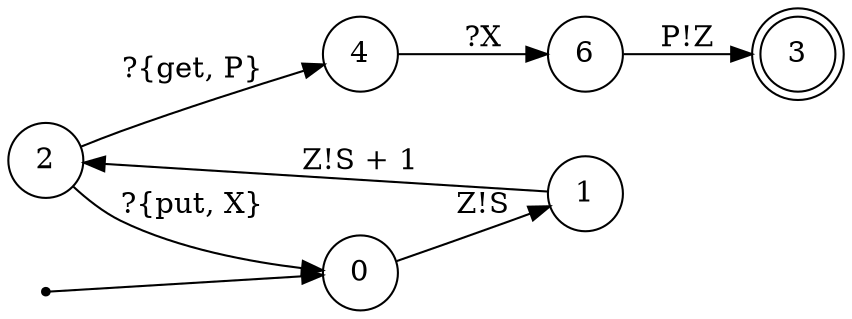 digraph Communicating_Actor_Automata {

            rankdir=LR;
   size="100, 50"
  node [shape = doublecircle]; 3

            node [shape = point]; START;
   node [shape = circle];
   START->0;

            
0 -> 1 [ label = "Z!S"];
1 -> 2 [ label = "Z!S + 1"];
2 -> 4 [ label = "?{get, P}"];
4 -> 6 [ label = "?X"];
6 -> 3 [ label = "P!Z"];
2 -> 0 [ label = "?{put, X}"];
}